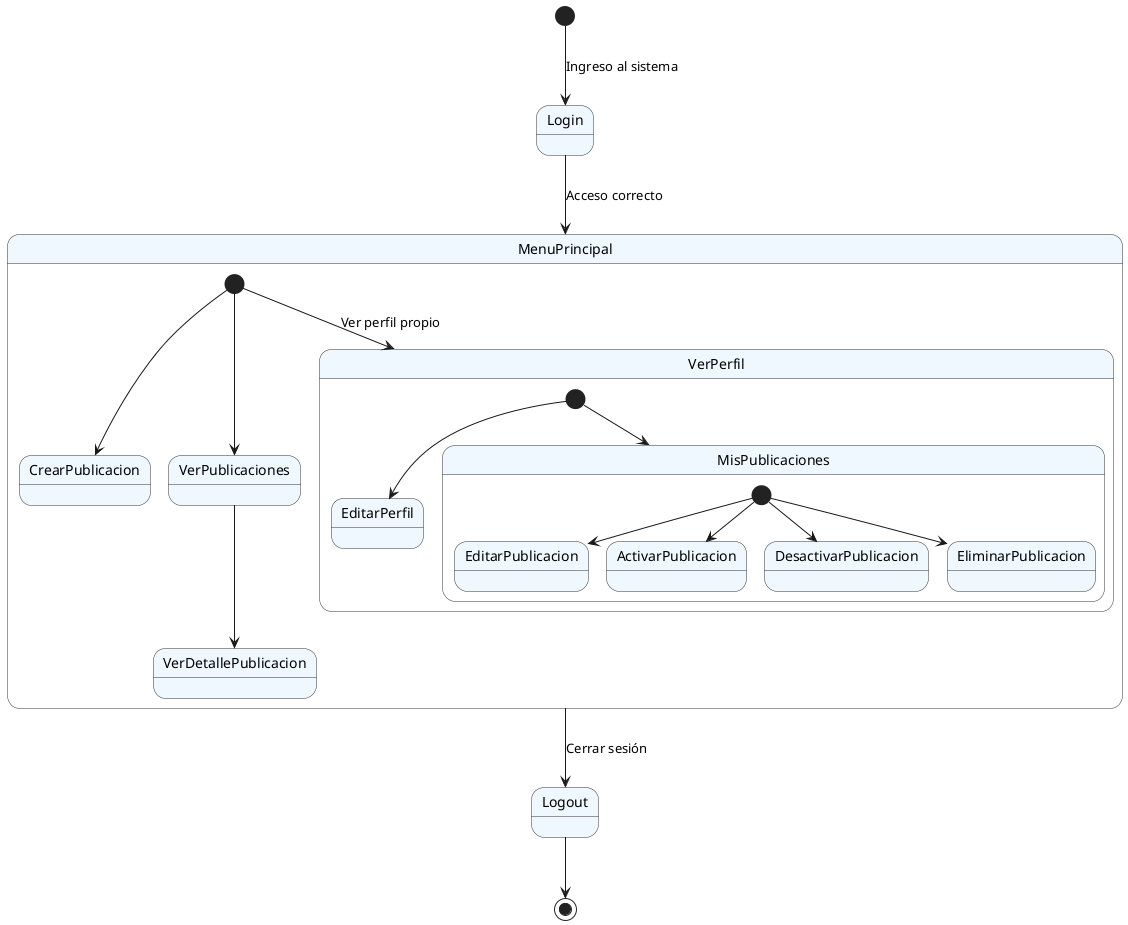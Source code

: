 @startuml EstadoEstudianteSimplificado

skinparam state {
    BackgroundColor #F0F8FF
    BorderColor #333
    FontSize 14
    FontName Arial
}

[*] --> Login : Ingreso al sistema
Login --> MenuPrincipal : Acceso correcto

state MenuPrincipal {

    [*] --> CrearPublicacion
    [*] --> VerPublicaciones
    VerPublicaciones --> VerDetallePublicacion


    [*] --> VerPerfil : Ver perfil propio

    state VerPerfil {
        [*] --> EditarPerfil
        [*] --> MisPublicaciones

        state MisPublicaciones {
            [*] --> EditarPublicacion
            [*] --> ActivarPublicacion
            [*] --> DesactivarPublicacion
            [*] --> EliminarPublicacion
        }
    }
}

MenuPrincipal --> Logout : Cerrar sesión
Logout --> [*]

@enduml
